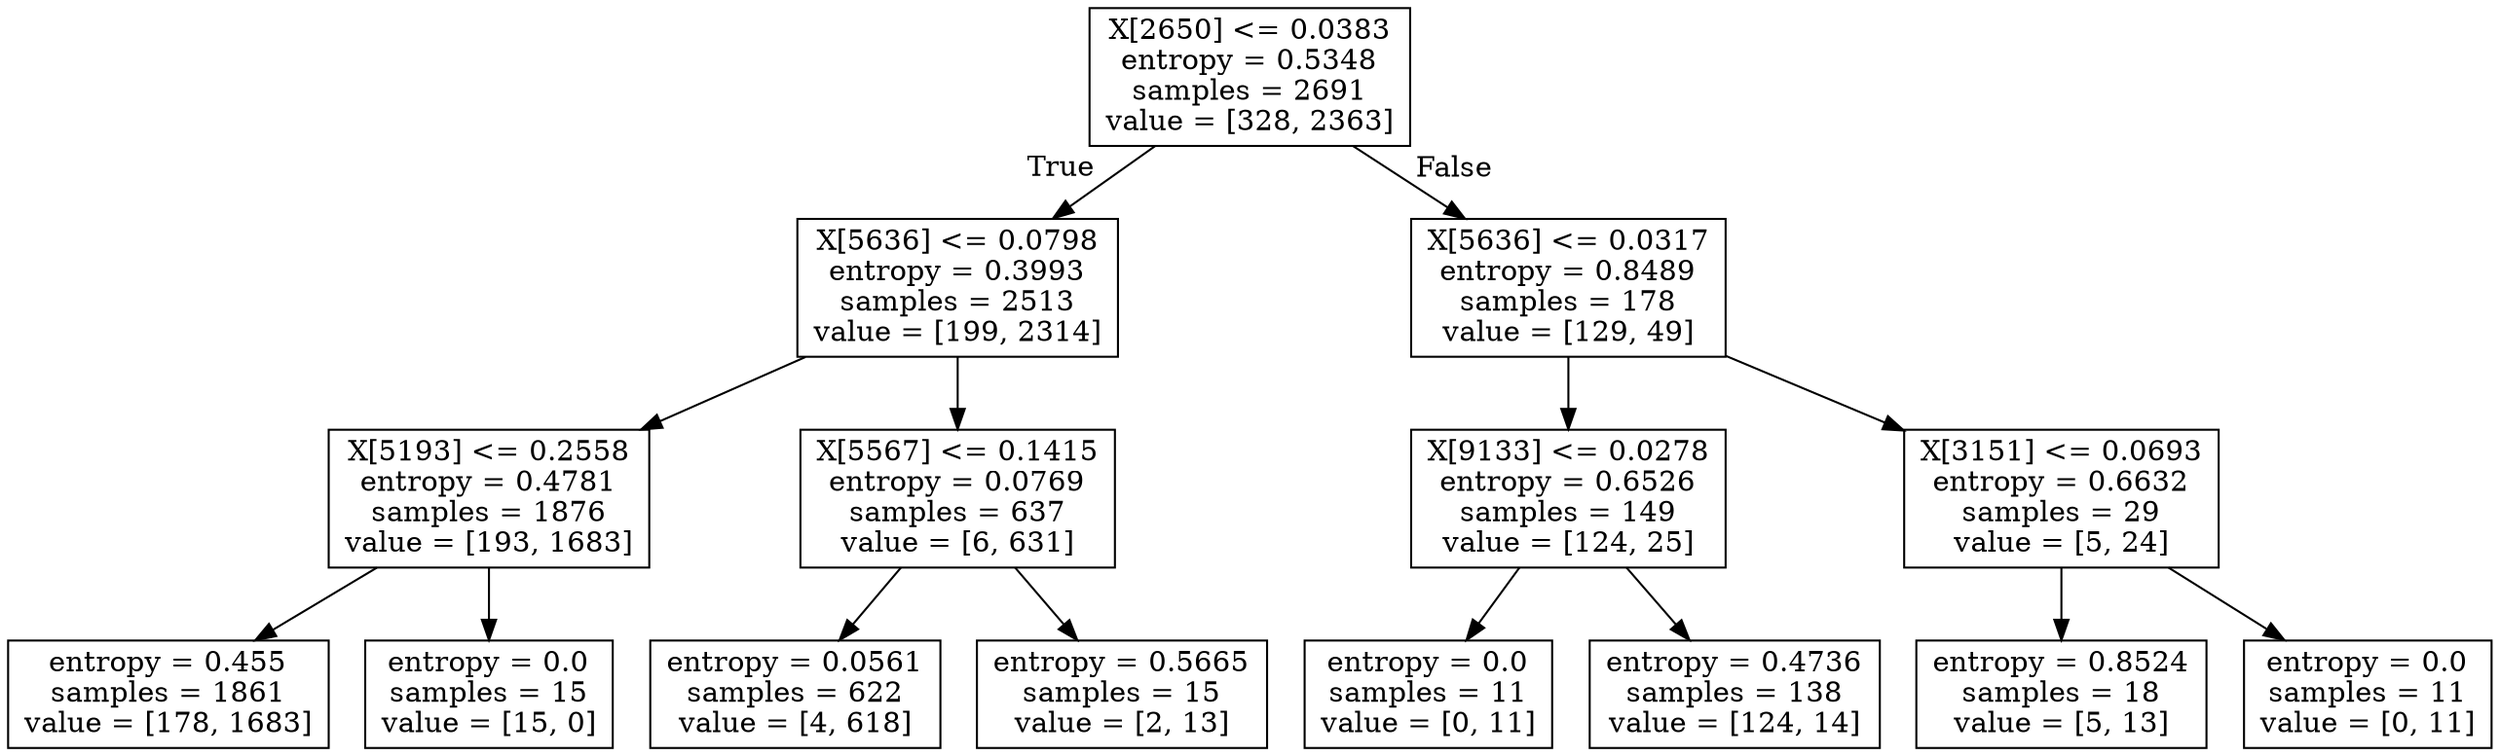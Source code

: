 digraph Tree {
node [shape=box] ;
0 [label="X[2650] <= 0.0383\nentropy = 0.5348\nsamples = 2691\nvalue = [328, 2363]"] ;
1 [label="X[5636] <= 0.0798\nentropy = 0.3993\nsamples = 2513\nvalue = [199, 2314]"] ;
0 -> 1 [labeldistance=2.5, labelangle=45, headlabel="True"] ;
2 [label="X[5193] <= 0.2558\nentropy = 0.4781\nsamples = 1876\nvalue = [193, 1683]"] ;
1 -> 2 ;
3 [label="entropy = 0.455\nsamples = 1861\nvalue = [178, 1683]"] ;
2 -> 3 ;
4 [label="entropy = 0.0\nsamples = 15\nvalue = [15, 0]"] ;
2 -> 4 ;
5 [label="X[5567] <= 0.1415\nentropy = 0.0769\nsamples = 637\nvalue = [6, 631]"] ;
1 -> 5 ;
6 [label="entropy = 0.0561\nsamples = 622\nvalue = [4, 618]"] ;
5 -> 6 ;
7 [label="entropy = 0.5665\nsamples = 15\nvalue = [2, 13]"] ;
5 -> 7 ;
8 [label="X[5636] <= 0.0317\nentropy = 0.8489\nsamples = 178\nvalue = [129, 49]"] ;
0 -> 8 [labeldistance=2.5, labelangle=-45, headlabel="False"] ;
9 [label="X[9133] <= 0.0278\nentropy = 0.6526\nsamples = 149\nvalue = [124, 25]"] ;
8 -> 9 ;
10 [label="entropy = 0.0\nsamples = 11\nvalue = [0, 11]"] ;
9 -> 10 ;
11 [label="entropy = 0.4736\nsamples = 138\nvalue = [124, 14]"] ;
9 -> 11 ;
12 [label="X[3151] <= 0.0693\nentropy = 0.6632\nsamples = 29\nvalue = [5, 24]"] ;
8 -> 12 ;
13 [label="entropy = 0.8524\nsamples = 18\nvalue = [5, 13]"] ;
12 -> 13 ;
14 [label="entropy = 0.0\nsamples = 11\nvalue = [0, 11]"] ;
12 -> 14 ;
}